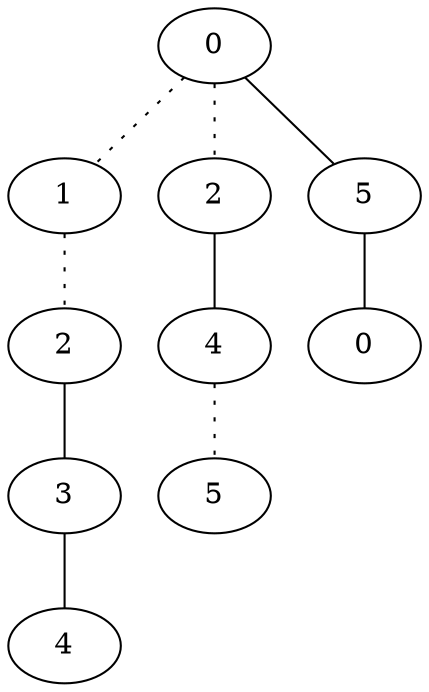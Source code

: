 graph {
a0[label=0];
a1[label=1];
a2[label=2];
a3[label=3];
a4[label=4];
a5[label=2];
a6[label=4];
a7[label=5];
a8[label=5];
a9[label=0];
a0 -- a1 [style=dotted];
a0 -- a5 [style=dotted];
a0 -- a8;
a1 -- a2 [style=dotted];
a2 -- a3;
a3 -- a4;
a5 -- a6;
a6 -- a7 [style=dotted];
a8 -- a9;
}
